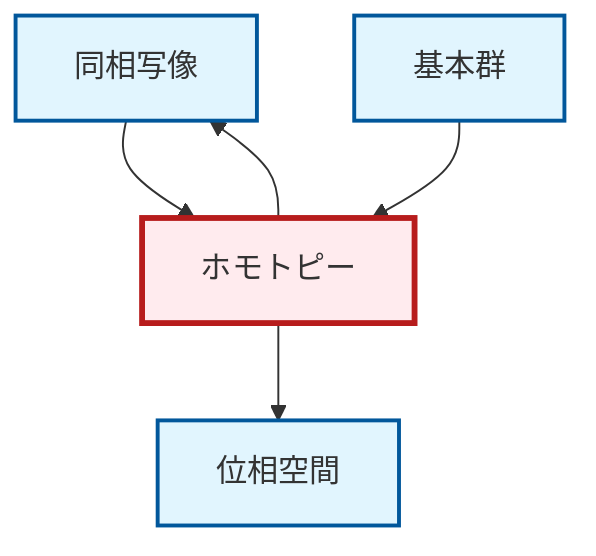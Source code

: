 graph TD
    classDef definition fill:#e1f5fe,stroke:#01579b,stroke-width:2px
    classDef theorem fill:#f3e5f5,stroke:#4a148c,stroke-width:2px
    classDef axiom fill:#fff3e0,stroke:#e65100,stroke-width:2px
    classDef example fill:#e8f5e9,stroke:#1b5e20,stroke-width:2px
    classDef current fill:#ffebee,stroke:#b71c1c,stroke-width:3px
    def-homeomorphism["同相写像"]:::definition
    def-fundamental-group["基本群"]:::definition
    def-homotopy["ホモトピー"]:::definition
    def-topological-space["位相空間"]:::definition
    def-homeomorphism --> def-homotopy
    def-fundamental-group --> def-homotopy
    def-homotopy --> def-topological-space
    def-homotopy --> def-homeomorphism
    class def-homotopy current